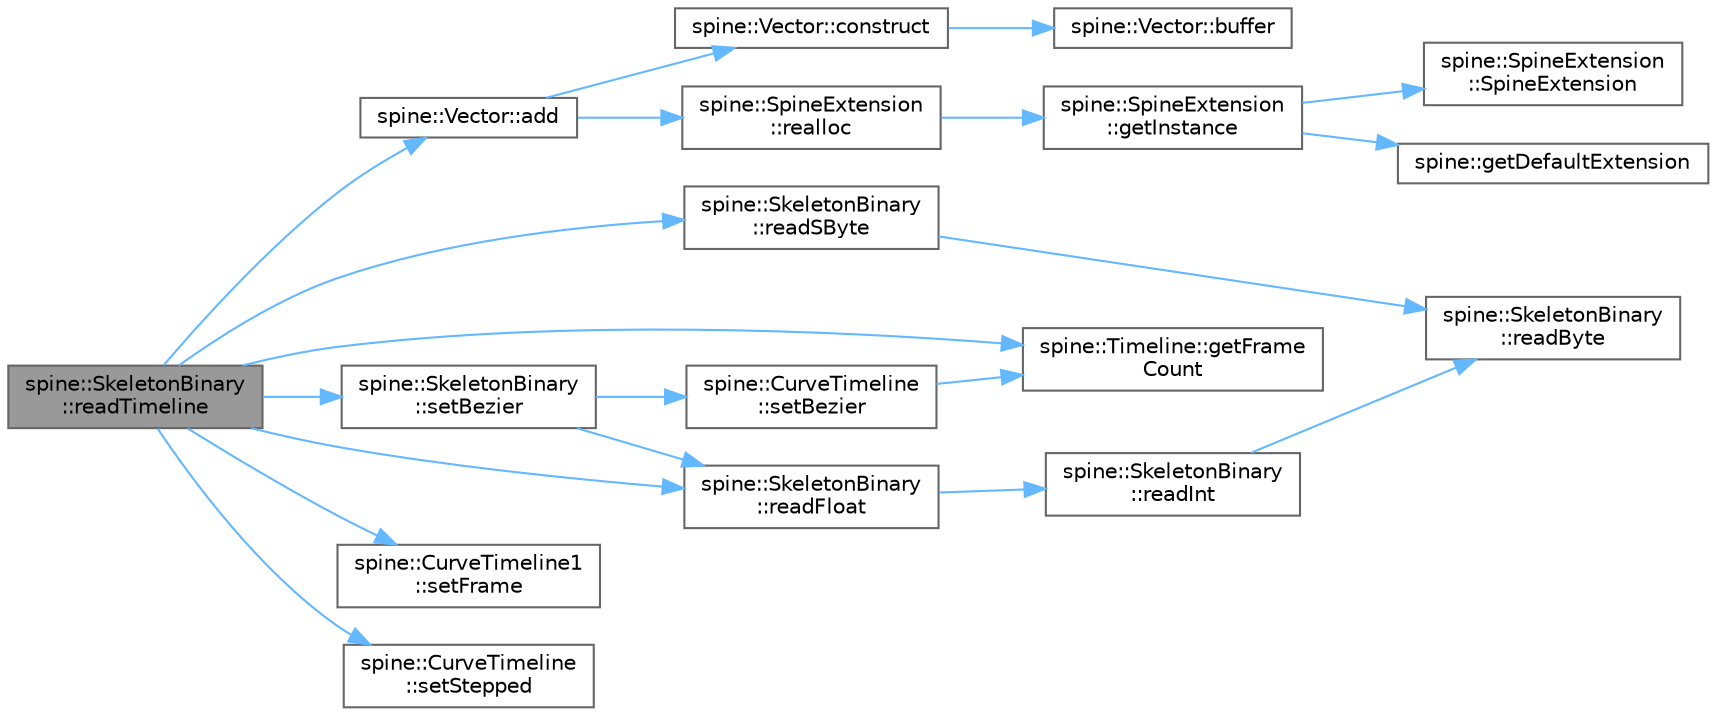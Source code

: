 digraph "spine::SkeletonBinary::readTimeline"
{
 // LATEX_PDF_SIZE
  bgcolor="transparent";
  edge [fontname=Helvetica,fontsize=10,labelfontname=Helvetica,labelfontsize=10];
  node [fontname=Helvetica,fontsize=10,shape=box,height=0.2,width=0.4];
  rankdir="LR";
  Node1 [id="Node000001",label="spine::SkeletonBinary\l::readTimeline",height=0.2,width=0.4,color="gray40", fillcolor="grey60", style="filled", fontcolor="black",tooltip=" "];
  Node1 -> Node2 [id="edge20_Node000001_Node000002",color="steelblue1",style="solid",tooltip=" "];
  Node2 [id="Node000002",label="spine::Vector::add",height=0.2,width=0.4,color="grey40", fillcolor="white", style="filled",URL="$classspine_1_1_vector.html#ae2e7551c569fe19dd9d4528e2eaaf940",tooltip=" "];
  Node2 -> Node3 [id="edge21_Node000002_Node000003",color="steelblue1",style="solid",tooltip=" "];
  Node3 [id="Node000003",label="spine::Vector::construct",height=0.2,width=0.4,color="grey40", fillcolor="white", style="filled",URL="$classspine_1_1_vector.html#abfde582e65af47f6402e4bbdbd8a342c",tooltip=" "];
  Node3 -> Node4 [id="edge22_Node000003_Node000004",color="steelblue1",style="solid",tooltip=" "];
  Node4 [id="Node000004",label="spine::Vector::buffer",height=0.2,width=0.4,color="grey40", fillcolor="white", style="filled",URL="$classspine_1_1_vector.html#a51e5c426b03098af297e10efdaf52e22",tooltip=" "];
  Node2 -> Node5 [id="edge23_Node000002_Node000005",color="steelblue1",style="solid",tooltip=" "];
  Node5 [id="Node000005",label="spine::SpineExtension\l::realloc",height=0.2,width=0.4,color="grey40", fillcolor="white", style="filled",URL="$classspine_1_1_spine_extension.html#a7193fd3fa608111c02d744b46281cfed",tooltip=" "];
  Node5 -> Node6 [id="edge24_Node000005_Node000006",color="steelblue1",style="solid",tooltip=" "];
  Node6 [id="Node000006",label="spine::SpineExtension\l::getInstance",height=0.2,width=0.4,color="grey40", fillcolor="white", style="filled",URL="$classspine_1_1_spine_extension.html#ab60f2a37a933de36919feea9a33de55b",tooltip=" "];
  Node6 -> Node7 [id="edge25_Node000006_Node000007",color="steelblue1",style="solid",tooltip=" "];
  Node7 [id="Node000007",label="spine::getDefaultExtension",height=0.2,width=0.4,color="grey40", fillcolor="white", style="filled",URL="$namespacespine.html#a24f615f096f30200fe83c7a9cc811f75",tooltip=" "];
  Node6 -> Node8 [id="edge26_Node000006_Node000008",color="steelblue1",style="solid",tooltip=" "];
  Node8 [id="Node000008",label="spine::SpineExtension\l::SpineExtension",height=0.2,width=0.4,color="grey40", fillcolor="white", style="filled",URL="$classspine_1_1_spine_extension.html#ae8793479e170e386fa72946ca48758ab",tooltip=" "];
  Node1 -> Node9 [id="edge27_Node000001_Node000009",color="steelblue1",style="solid",tooltip=" "];
  Node9 [id="Node000009",label="spine::Timeline::getFrame\lCount",height=0.2,width=0.4,color="grey40", fillcolor="white", style="filled",URL="$classspine_1_1_timeline.html#a3bfe29beaa7eb4ad121c6fec6666a24e",tooltip=" "];
  Node1 -> Node10 [id="edge28_Node000001_Node000010",color="steelblue1",style="solid",tooltip=" "];
  Node10 [id="Node000010",label="spine::SkeletonBinary\l::readFloat",height=0.2,width=0.4,color="grey40", fillcolor="white", style="filled",URL="$classspine_1_1_skeleton_binary.html#ac8ba35026e33ea8352940c49334d0f97",tooltip=" "];
  Node10 -> Node11 [id="edge29_Node000010_Node000011",color="steelblue1",style="solid",tooltip=" "];
  Node11 [id="Node000011",label="spine::SkeletonBinary\l::readInt",height=0.2,width=0.4,color="grey40", fillcolor="white", style="filled",URL="$classspine_1_1_skeleton_binary.html#a62f0f3bf22303a9b45be9845d23e7365",tooltip=" "];
  Node11 -> Node12 [id="edge30_Node000011_Node000012",color="steelblue1",style="solid",tooltip=" "];
  Node12 [id="Node000012",label="spine::SkeletonBinary\l::readByte",height=0.2,width=0.4,color="grey40", fillcolor="white", style="filled",URL="$classspine_1_1_skeleton_binary.html#a095661fffac6234e86a172f8c5aeddcb",tooltip=" "];
  Node1 -> Node13 [id="edge31_Node000001_Node000013",color="steelblue1",style="solid",tooltip=" "];
  Node13 [id="Node000013",label="spine::SkeletonBinary\l::readSByte",height=0.2,width=0.4,color="grey40", fillcolor="white", style="filled",URL="$classspine_1_1_skeleton_binary.html#acb9b3a3ab6162c571412b86ae1d8b8de",tooltip=" "];
  Node13 -> Node12 [id="edge32_Node000013_Node000012",color="steelblue1",style="solid",tooltip=" "];
  Node1 -> Node14 [id="edge33_Node000001_Node000014",color="steelblue1",style="solid",tooltip=" "];
  Node14 [id="Node000014",label="spine::SkeletonBinary\l::setBezier",height=0.2,width=0.4,color="grey40", fillcolor="white", style="filled",URL="$classspine_1_1_skeleton_binary.html#abfcba73178c7af9a074f65ac75a0b2b5",tooltip=" "];
  Node14 -> Node10 [id="edge34_Node000014_Node000010",color="steelblue1",style="solid",tooltip=" "];
  Node14 -> Node15 [id="edge35_Node000014_Node000015",color="steelblue1",style="solid",tooltip=" "];
  Node15 [id="Node000015",label="spine::CurveTimeline\l::setBezier",height=0.2,width=0.4,color="grey40", fillcolor="white", style="filled",URL="$classspine_1_1_curve_timeline.html#a001dba6726195007cd20a02c8a5f6013",tooltip=" "];
  Node15 -> Node9 [id="edge36_Node000015_Node000009",color="steelblue1",style="solid",tooltip=" "];
  Node1 -> Node16 [id="edge37_Node000001_Node000016",color="steelblue1",style="solid",tooltip=" "];
  Node16 [id="Node000016",label="spine::CurveTimeline1\l::setFrame",height=0.2,width=0.4,color="grey40", fillcolor="white", style="filled",URL="$classspine_1_1_curve_timeline1.html#a489b6c2cc07daf0a776e4a2e41946024",tooltip=" "];
  Node1 -> Node17 [id="edge38_Node000001_Node000017",color="steelblue1",style="solid",tooltip=" "];
  Node17 [id="Node000017",label="spine::CurveTimeline\l::setStepped",height=0.2,width=0.4,color="grey40", fillcolor="white", style="filled",URL="$classspine_1_1_curve_timeline.html#a66ab17393886c47e88b85828a4e146d3",tooltip=" "];
}
